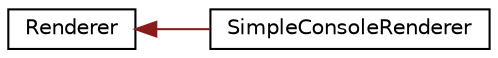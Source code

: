 digraph "Graphical Class Hierarchy"
{
 // LATEX_PDF_SIZE
  edge [fontname="Helvetica",fontsize="10",labelfontname="Helvetica",labelfontsize="10"];
  node [fontname="Helvetica",fontsize="10",shape=record];
  rankdir="LR";
  Node0 [label="Renderer",height=0.2,width=0.4,color="black", fillcolor="white", style="filled",URL="$class_renderer.html",tooltip="Basic base class for all renderers."];
  Node0 -> Node1 [dir="back",color="firebrick4",fontsize="10",style="solid",fontname="Helvetica"];
  Node1 [label="SimpleConsoleRenderer",height=0.2,width=0.4,color="black", fillcolor="white", style="filled",URL="$class_simple_console_renderer.html",tooltip=" "];
}
